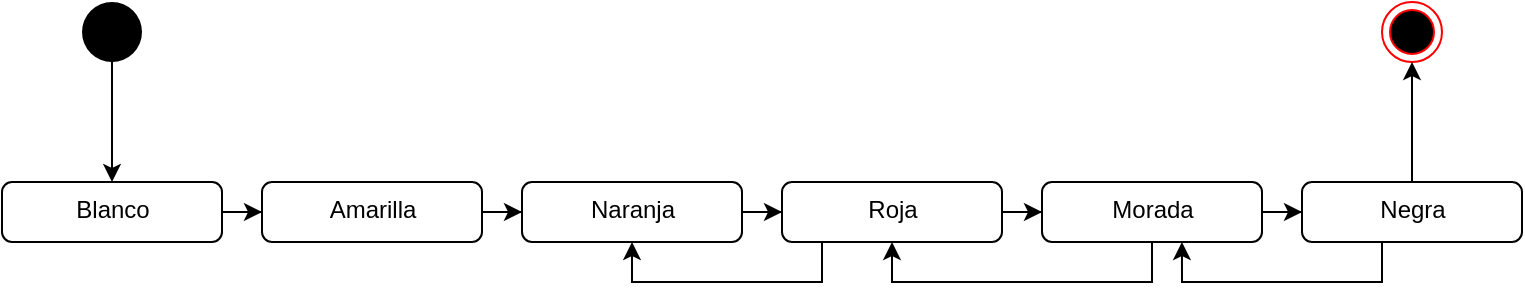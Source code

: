 <mxfile version="13.9.2" type="google"><diagram name="Page-1" id="e7e014a7-5840-1c2e-5031-d8a46d1fe8dd"><mxGraphModel dx="1038" dy="523" grid="1" gridSize="10" guides="1" tooltips="1" connect="1" arrows="1" fold="1" page="1" pageScale="1" pageWidth="1169" pageHeight="826" background="#ffffff" math="0" shadow="0"><root><mxCell id="0"/><mxCell id="1" parent="0"/><mxCell id="Wcb8bRgJRYOS7buGgDDm-54" style="edgeStyle=orthogonalEdgeStyle;rounded=0;orthogonalLoop=1;jettySize=auto;html=1;entryX=0.5;entryY=0;entryDx=0;entryDy=0;" edge="1" parent="1" source="Wcb8bRgJRYOS7buGgDDm-41" target="Wcb8bRgJRYOS7buGgDDm-43"><mxGeometry relative="1" as="geometry"/></mxCell><mxCell id="Wcb8bRgJRYOS7buGgDDm-41" value="" style="ellipse;fillColor=#000000;strokeColor=none;" vertex="1" parent="1"><mxGeometry x="190" y="370" width="30" height="30" as="geometry"/></mxCell><mxCell id="Wcb8bRgJRYOS7buGgDDm-42" value="" style="ellipse;html=1;shape=endState;fillColor=#000000;strokeColor=#ff0000;" vertex="1" parent="1"><mxGeometry x="840" y="370" width="30" height="30" as="geometry"/></mxCell><mxCell id="Wcb8bRgJRYOS7buGgDDm-49" style="edgeStyle=orthogonalEdgeStyle;rounded=0;orthogonalLoop=1;jettySize=auto;html=1;" edge="1" parent="1" source="Wcb8bRgJRYOS7buGgDDm-43" target="Wcb8bRgJRYOS7buGgDDm-44"><mxGeometry relative="1" as="geometry"/></mxCell><mxCell id="Wcb8bRgJRYOS7buGgDDm-43" value="Blanco" style="html=1;align=center;verticalAlign=top;rounded=1;absoluteArcSize=1;arcSize=10;dashed=0;" vertex="1" parent="1"><mxGeometry x="150" y="460" width="110" height="30" as="geometry"/></mxCell><mxCell id="Wcb8bRgJRYOS7buGgDDm-50" style="edgeStyle=orthogonalEdgeStyle;rounded=0;orthogonalLoop=1;jettySize=auto;html=1;" edge="1" parent="1" source="Wcb8bRgJRYOS7buGgDDm-44" target="Wcb8bRgJRYOS7buGgDDm-45"><mxGeometry relative="1" as="geometry"/></mxCell><mxCell id="Wcb8bRgJRYOS7buGgDDm-44" value="Amarilla" style="html=1;align=center;verticalAlign=top;rounded=1;absoluteArcSize=1;arcSize=10;dashed=0;" vertex="1" parent="1"><mxGeometry x="280" y="460" width="110" height="30" as="geometry"/></mxCell><mxCell id="Wcb8bRgJRYOS7buGgDDm-51" style="edgeStyle=orthogonalEdgeStyle;rounded=0;orthogonalLoop=1;jettySize=auto;html=1;" edge="1" parent="1" source="Wcb8bRgJRYOS7buGgDDm-45" target="Wcb8bRgJRYOS7buGgDDm-46"><mxGeometry relative="1" as="geometry"/></mxCell><mxCell id="Wcb8bRgJRYOS7buGgDDm-45" value="Naranja" style="html=1;align=center;verticalAlign=top;rounded=1;absoluteArcSize=1;arcSize=10;dashed=0;" vertex="1" parent="1"><mxGeometry x="410" y="460" width="110" height="30" as="geometry"/></mxCell><mxCell id="Wcb8bRgJRYOS7buGgDDm-52" style="edgeStyle=orthogonalEdgeStyle;rounded=0;orthogonalLoop=1;jettySize=auto;html=1;" edge="1" parent="1" source="Wcb8bRgJRYOS7buGgDDm-46" target="Wcb8bRgJRYOS7buGgDDm-47"><mxGeometry relative="1" as="geometry"/></mxCell><mxCell id="Wcb8bRgJRYOS7buGgDDm-56" style="edgeStyle=orthogonalEdgeStyle;rounded=0;orthogonalLoop=1;jettySize=auto;html=1;entryX=0.5;entryY=1;entryDx=0;entryDy=0;" edge="1" parent="1" source="Wcb8bRgJRYOS7buGgDDm-46" target="Wcb8bRgJRYOS7buGgDDm-45"><mxGeometry relative="1" as="geometry"><Array as="points"><mxPoint x="560" y="510"/><mxPoint x="465" y="510"/></Array></mxGeometry></mxCell><mxCell id="Wcb8bRgJRYOS7buGgDDm-46" value="Roja" style="html=1;align=center;verticalAlign=top;rounded=1;absoluteArcSize=1;arcSize=10;dashed=0;" vertex="1" parent="1"><mxGeometry x="540" y="460" width="110" height="30" as="geometry"/></mxCell><mxCell id="Wcb8bRgJRYOS7buGgDDm-53" style="edgeStyle=orthogonalEdgeStyle;rounded=0;orthogonalLoop=1;jettySize=auto;html=1;" edge="1" parent="1" source="Wcb8bRgJRYOS7buGgDDm-47" target="Wcb8bRgJRYOS7buGgDDm-48"><mxGeometry relative="1" as="geometry"/></mxCell><mxCell id="Wcb8bRgJRYOS7buGgDDm-58" style="edgeStyle=orthogonalEdgeStyle;rounded=0;orthogonalLoop=1;jettySize=auto;html=1;entryX=0.5;entryY=1;entryDx=0;entryDy=0;" edge="1" parent="1" source="Wcb8bRgJRYOS7buGgDDm-47" target="Wcb8bRgJRYOS7buGgDDm-46"><mxGeometry relative="1" as="geometry"><Array as="points"><mxPoint x="725" y="510"/><mxPoint x="595" y="510"/></Array></mxGeometry></mxCell><mxCell id="Wcb8bRgJRYOS7buGgDDm-47" value="Morada" style="html=1;align=center;verticalAlign=top;rounded=1;absoluteArcSize=1;arcSize=10;dashed=0;" vertex="1" parent="1"><mxGeometry x="670" y="460" width="110" height="30" as="geometry"/></mxCell><mxCell id="Wcb8bRgJRYOS7buGgDDm-55" style="edgeStyle=orthogonalEdgeStyle;rounded=0;orthogonalLoop=1;jettySize=auto;html=1;" edge="1" parent="1" source="Wcb8bRgJRYOS7buGgDDm-48" target="Wcb8bRgJRYOS7buGgDDm-42"><mxGeometry relative="1" as="geometry"/></mxCell><mxCell id="Wcb8bRgJRYOS7buGgDDm-59" style="edgeStyle=orthogonalEdgeStyle;rounded=0;orthogonalLoop=1;jettySize=auto;html=1;entryX=0.636;entryY=1;entryDx=0;entryDy=0;entryPerimeter=0;" edge="1" parent="1" source="Wcb8bRgJRYOS7buGgDDm-48" target="Wcb8bRgJRYOS7buGgDDm-47"><mxGeometry relative="1" as="geometry"><Array as="points"><mxPoint x="840" y="510"/><mxPoint x="740" y="510"/></Array></mxGeometry></mxCell><mxCell id="Wcb8bRgJRYOS7buGgDDm-48" value="Negra" style="html=1;align=center;verticalAlign=top;rounded=1;absoluteArcSize=1;arcSize=10;dashed=0;" vertex="1" parent="1"><mxGeometry x="800" y="460" width="110" height="30" as="geometry"/></mxCell></root></mxGraphModel></diagram></mxfile>